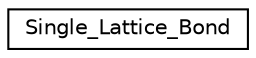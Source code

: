 digraph "Graphical Class Hierarchy"
{
  edge [fontname="Helvetica",fontsize="10",labelfontname="Helvetica",labelfontsize="10"];
  node [fontname="Helvetica",fontsize="10",shape=record];
  rankdir="LR";
  Node1 [label="Single_Lattice_Bond",height=0.2,width=0.4,color="black", fillcolor="white", style="filled",URL="$classSingle__Lattice__Bond.html",tooltip="A single bond. "];
}
